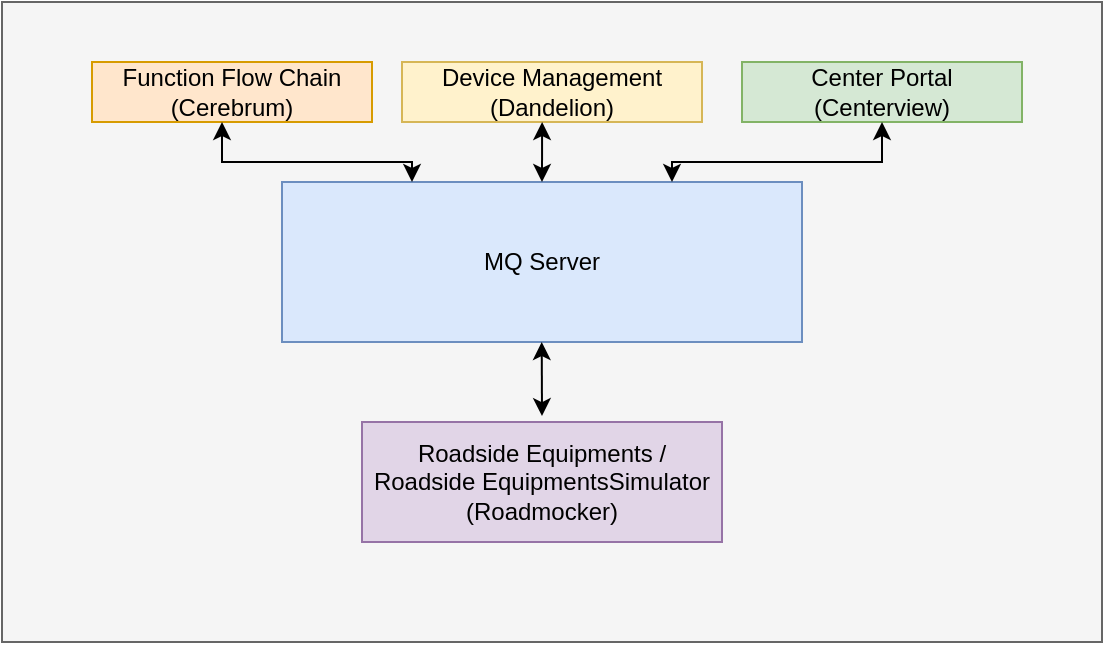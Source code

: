 <mxfile>
    <diagram id="vnkdFKnn7PeSpVw4qhGe" name="Page-1">
        <mxGraphModel dx="480" dy="382" grid="1" gridSize="10" guides="1" tooltips="1" connect="1" arrows="1" fold="1" page="1" pageScale="1" pageWidth="850" pageHeight="1100" math="0" shadow="0">
            <root>
                <mxCell id="0"/>
                <mxCell id="1" parent="0"/>
                <mxCell id="2" value="" style="rounded=0;whiteSpace=wrap;html=1;fontColor=#333333;fillColor=#f5f5f5;strokeColor=#666666;" vertex="1" parent="1">
                    <mxGeometry x="130" y="560" width="550" height="320" as="geometry"/>
                </mxCell>
                <mxCell id="aVbONZXUvtNPu0krMUSO-47" value="&lt;font color=&quot;#000000&quot;&gt;Device Management&lt;br&gt;(Dandelion)&lt;/font&gt;" style="rounded=0;whiteSpace=wrap;html=1;fillColor=#fff2cc;strokeColor=#d6b656;" parent="1" vertex="1">
                    <mxGeometry x="330" y="590" width="150" height="30" as="geometry"/>
                </mxCell>
                <mxCell id="aVbONZXUvtNPu0krMUSO-65" value="&lt;font color=&quot;#000000&quot;&gt;MQ Server&lt;/font&gt;" style="rounded=0;whiteSpace=wrap;html=1;fillColor=#dae8fc;strokeColor=#6c8ebf;" parent="1" vertex="1">
                    <mxGeometry x="270" y="650" width="260" height="80" as="geometry"/>
                </mxCell>
                <mxCell id="b8mPyaxltzLXeNUlYfdl-1" value="&lt;font color=&quot;#000000&quot;&gt;Function Flow Chain&lt;br&gt;(Cerebrum)&lt;/font&gt;" style="rounded=0;whiteSpace=wrap;html=1;fillColor=#ffe6cc;strokeColor=#d79b00;" parent="1" vertex="1">
                    <mxGeometry x="175" y="590" width="140" height="30" as="geometry"/>
                </mxCell>
                <mxCell id="b8mPyaxltzLXeNUlYfdl-2" value="&lt;font color=&quot;#000000&quot;&gt;Center Portal&lt;br&gt;(Centerview)&lt;/font&gt;" style="rounded=0;whiteSpace=wrap;html=1;fillColor=#d5e8d4;strokeColor=#82b366;" parent="1" vertex="1">
                    <mxGeometry x="500" y="590" width="140" height="30" as="geometry"/>
                </mxCell>
                <mxCell id="b8mPyaxltzLXeNUlYfdl-5" style="edgeStyle=orthogonalEdgeStyle;rounded=0;orthogonalLoop=1;jettySize=auto;html=1;exitX=0.25;exitY=0;exitDx=0;exitDy=0;fontFamily=Helvetica;fontSize=12;fontColor=default;startArrow=classic;startFill=1;strokeColor=#000000;" parent="1" source="aVbONZXUvtNPu0krMUSO-65" edge="1">
                    <mxGeometry relative="1" as="geometry">
                        <mxPoint x="372.25" y="641" as="sourcePoint"/>
                        <mxPoint x="240" y="620" as="targetPoint"/>
                        <Array as="points">
                            <mxPoint x="335" y="640"/>
                            <mxPoint x="240" y="640"/>
                        </Array>
                    </mxGeometry>
                </mxCell>
                <mxCell id="b8mPyaxltzLXeNUlYfdl-6" value="" style="endArrow=classic;startArrow=classic;html=1;rounded=0;exitX=0.5;exitY=0;exitDx=0;exitDy=0;entryX=0.467;entryY=1;entryDx=0;entryDy=0;entryPerimeter=0;strokeColor=#000000;" parent="1" source="aVbONZXUvtNPu0krMUSO-65" target="aVbONZXUvtNPu0krMUSO-47" edge="1">
                    <mxGeometry width="50" height="50" relative="1" as="geometry">
                        <mxPoint x="400" y="580" as="sourcePoint"/>
                        <mxPoint x="450" y="530" as="targetPoint"/>
                    </mxGeometry>
                </mxCell>
                <mxCell id="b8mPyaxltzLXeNUlYfdl-7" style="edgeStyle=orthogonalEdgeStyle;rounded=0;orthogonalLoop=1;jettySize=auto;html=1;fontFamily=Helvetica;fontSize=12;fontColor=default;startArrow=classic;startFill=1;exitX=0.75;exitY=0;exitDx=0;exitDy=0;entryX=0.5;entryY=1;entryDx=0;entryDy=0;strokeColor=#000000;" parent="1" source="aVbONZXUvtNPu0krMUSO-65" target="b8mPyaxltzLXeNUlYfdl-2" edge="1">
                    <mxGeometry relative="1" as="geometry">
                        <mxPoint x="585" y="640" as="sourcePoint"/>
                        <mxPoint x="570" y="630" as="targetPoint"/>
                        <Array as="points">
                            <mxPoint x="465" y="640"/>
                            <mxPoint x="570" y="640"/>
                        </Array>
                    </mxGeometry>
                </mxCell>
                <mxCell id="b8mPyaxltzLXeNUlYfdl-8" value="&lt;font color=&quot;#000000&quot;&gt;Roadside Equipments /&lt;br&gt;Roadside EquipmentsSimulator&lt;br&gt;(Roadmocker)&lt;/font&gt;" style="rounded=0;whiteSpace=wrap;html=1;fillColor=#e1d5e7;strokeColor=#9673a6;" parent="1" vertex="1">
                    <mxGeometry x="310" y="770" width="180" height="60" as="geometry"/>
                </mxCell>
                <mxCell id="b8mPyaxltzLXeNUlYfdl-9" value="" style="endArrow=classic;startArrow=classic;html=1;rounded=0;exitX=0.5;exitY=-0.049;exitDx=0;exitDy=0;entryX=0.467;entryY=1;entryDx=0;entryDy=0;entryPerimeter=0;exitPerimeter=0;strokeColor=#000000;" parent="1" source="b8mPyaxltzLXeNUlYfdl-8" edge="1">
                    <mxGeometry width="50" height="50" relative="1" as="geometry">
                        <mxPoint x="399.81" y="760" as="sourcePoint"/>
                        <mxPoint x="399.86" y="730" as="targetPoint"/>
                    </mxGeometry>
                </mxCell>
            </root>
        </mxGraphModel>
    </diagram>
</mxfile>